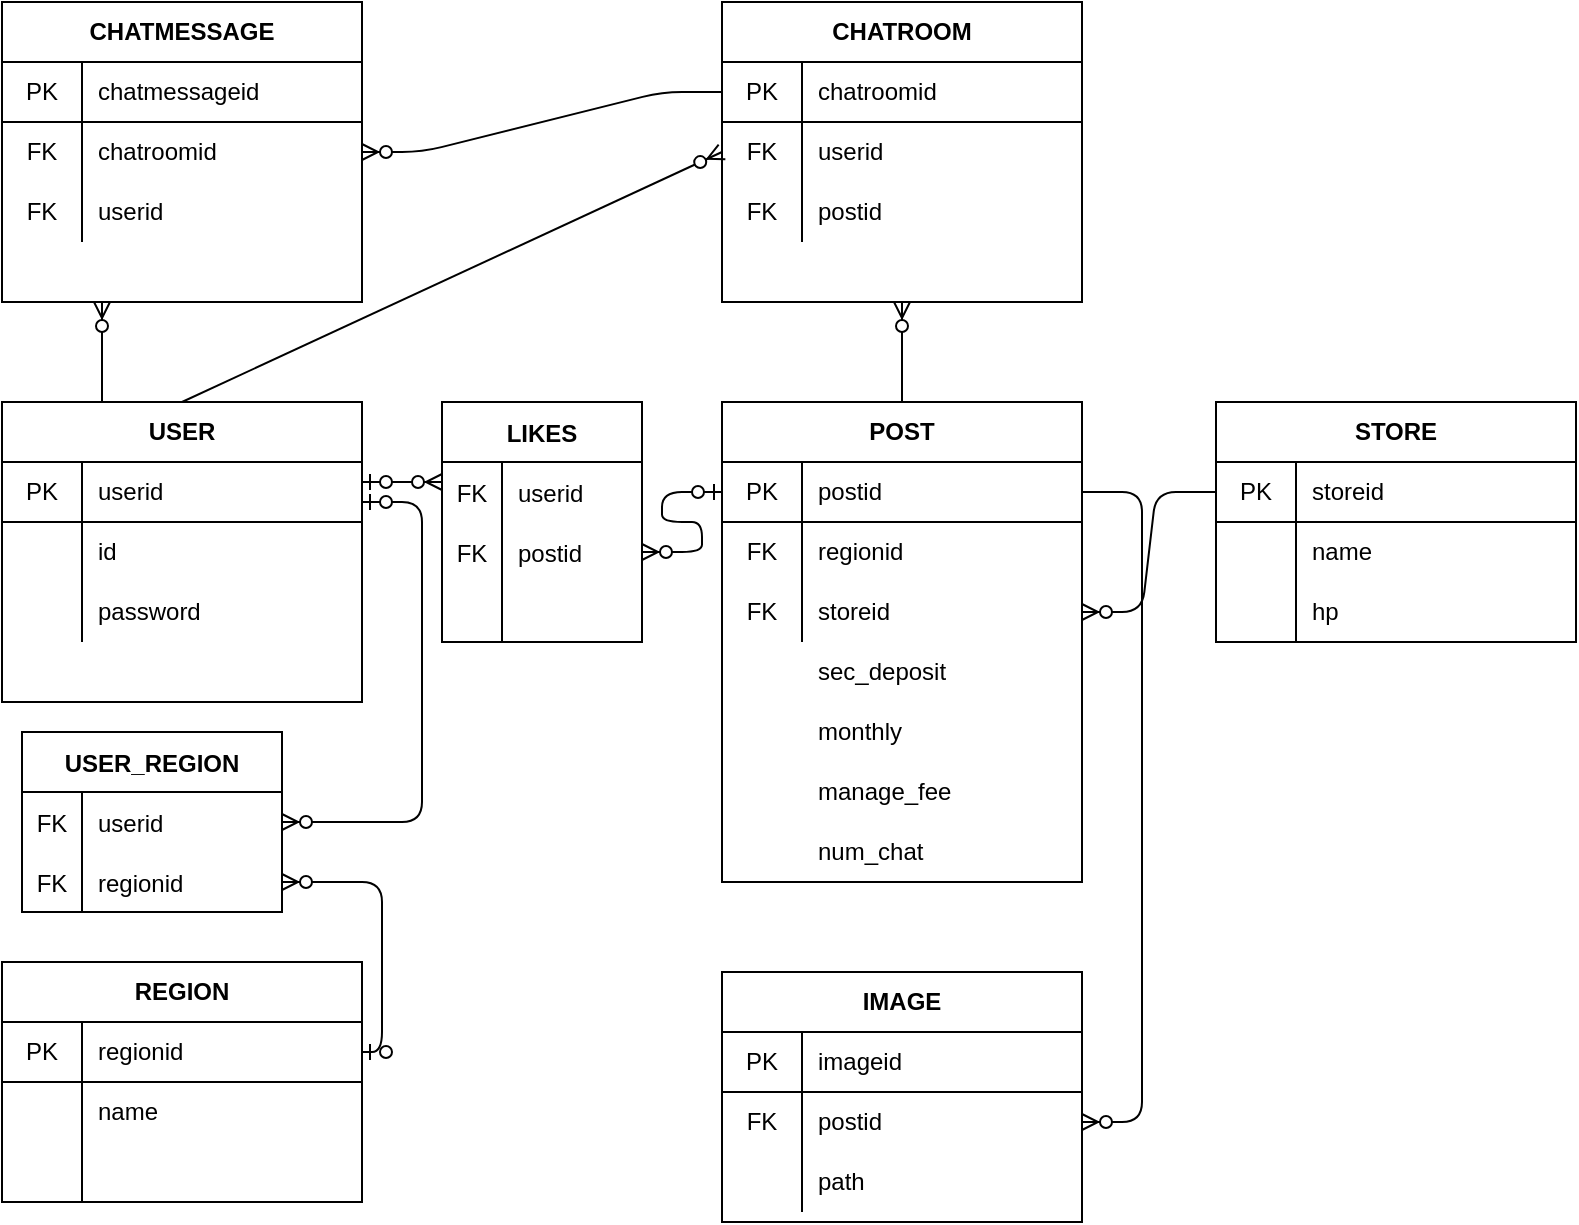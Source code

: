 <mxfile version="14.7.6" type="device"><diagram id="R2lEEEUBdFMjLlhIrx00" name="Page-1"><mxGraphModel dx="1504" dy="1744" grid="1" gridSize="10" guides="1" tooltips="1" connect="1" arrows="1" fold="1" page="1" pageScale="1" pageWidth="850" pageHeight="1100" math="0" shadow="0" extFonts="Permanent Marker^https://fonts.googleapis.com/css?family=Permanent+Marker"><root><mxCell id="0"/><mxCell id="1" parent="0"/><mxCell id="cV_oPFfAHg4klHb_r8Q--35" value="USER" style="shape=table;html=1;whiteSpace=wrap;startSize=30;container=1;collapsible=0;childLayout=tableLayout;fixedRows=1;rowLines=0;fontStyle=1;align=center;" vertex="1" parent="1"><mxGeometry x="80" y="120" width="180" height="150" as="geometry"/></mxCell><mxCell id="cV_oPFfAHg4klHb_r8Q--36" value="" style="shape=partialRectangle;html=1;whiteSpace=wrap;collapsible=0;dropTarget=0;pointerEvents=0;fillColor=none;top=0;left=0;bottom=1;right=0;points=[[0,0.5],[1,0.5]];portConstraint=eastwest;" vertex="1" parent="cV_oPFfAHg4klHb_r8Q--35"><mxGeometry y="30" width="180" height="30" as="geometry"/></mxCell><mxCell id="cV_oPFfAHg4klHb_r8Q--37" value="PK" style="shape=partialRectangle;html=1;whiteSpace=wrap;connectable=0;fillColor=none;top=0;left=0;bottom=0;right=0;overflow=hidden;" vertex="1" parent="cV_oPFfAHg4klHb_r8Q--36"><mxGeometry width="40" height="30" as="geometry"/></mxCell><mxCell id="cV_oPFfAHg4klHb_r8Q--38" value="userid" style="shape=partialRectangle;html=1;whiteSpace=wrap;connectable=0;fillColor=none;top=0;left=0;bottom=0;right=0;align=left;spacingLeft=6;overflow=hidden;" vertex="1" parent="cV_oPFfAHg4klHb_r8Q--36"><mxGeometry x="40" width="140" height="30" as="geometry"/></mxCell><mxCell id="cV_oPFfAHg4klHb_r8Q--39" value="" style="shape=partialRectangle;html=1;whiteSpace=wrap;collapsible=0;dropTarget=0;pointerEvents=0;fillColor=none;top=0;left=0;bottom=0;right=0;points=[[0,0.5],[1,0.5]];portConstraint=eastwest;" vertex="1" parent="cV_oPFfAHg4klHb_r8Q--35"><mxGeometry y="60" width="180" height="30" as="geometry"/></mxCell><mxCell id="cV_oPFfAHg4klHb_r8Q--40" value="" style="shape=partialRectangle;html=1;whiteSpace=wrap;connectable=0;fillColor=none;top=0;left=0;bottom=0;right=0;overflow=hidden;" vertex="1" parent="cV_oPFfAHg4klHb_r8Q--39"><mxGeometry width="40" height="30" as="geometry"/></mxCell><mxCell id="cV_oPFfAHg4klHb_r8Q--41" value="id" style="shape=partialRectangle;html=1;whiteSpace=wrap;connectable=0;fillColor=none;top=0;left=0;bottom=0;right=0;align=left;spacingLeft=6;overflow=hidden;" vertex="1" parent="cV_oPFfAHg4klHb_r8Q--39"><mxGeometry x="40" width="140" height="30" as="geometry"/></mxCell><mxCell id="cV_oPFfAHg4klHb_r8Q--42" value="" style="shape=partialRectangle;html=1;whiteSpace=wrap;collapsible=0;dropTarget=0;pointerEvents=0;fillColor=none;top=0;left=0;bottom=0;right=0;points=[[0,0.5],[1,0.5]];portConstraint=eastwest;" vertex="1" parent="cV_oPFfAHg4klHb_r8Q--35"><mxGeometry y="90" width="180" height="30" as="geometry"/></mxCell><mxCell id="cV_oPFfAHg4klHb_r8Q--43" value="" style="shape=partialRectangle;html=1;whiteSpace=wrap;connectable=0;fillColor=none;top=0;left=0;bottom=0;right=0;overflow=hidden;" vertex="1" parent="cV_oPFfAHg4klHb_r8Q--42"><mxGeometry width="40" height="30" as="geometry"/></mxCell><mxCell id="cV_oPFfAHg4klHb_r8Q--44" value="password" style="shape=partialRectangle;html=1;whiteSpace=wrap;connectable=0;fillColor=none;top=0;left=0;bottom=0;right=0;align=left;spacingLeft=6;overflow=hidden;" vertex="1" parent="cV_oPFfAHg4klHb_r8Q--42"><mxGeometry x="40" width="140" height="30" as="geometry"/></mxCell><mxCell id="cV_oPFfAHg4klHb_r8Q--45" value="POST" style="shape=table;html=1;whiteSpace=wrap;startSize=30;container=1;collapsible=0;childLayout=tableLayout;fixedRows=1;rowLines=0;fontStyle=1;align=center;" vertex="1" parent="1"><mxGeometry x="440" y="120" width="180" height="240" as="geometry"/></mxCell><mxCell id="cV_oPFfAHg4klHb_r8Q--46" value="" style="shape=partialRectangle;html=1;whiteSpace=wrap;collapsible=0;dropTarget=0;pointerEvents=0;fillColor=none;top=0;left=0;bottom=1;right=0;points=[[0,0.5],[1,0.5]];portConstraint=eastwest;" vertex="1" parent="cV_oPFfAHg4klHb_r8Q--45"><mxGeometry y="30" width="180" height="30" as="geometry"/></mxCell><mxCell id="cV_oPFfAHg4klHb_r8Q--47" value="PK" style="shape=partialRectangle;html=1;whiteSpace=wrap;connectable=0;fillColor=none;top=0;left=0;bottom=0;right=0;overflow=hidden;" vertex="1" parent="cV_oPFfAHg4klHb_r8Q--46"><mxGeometry width="40" height="30" as="geometry"/></mxCell><mxCell id="cV_oPFfAHg4klHb_r8Q--48" value="postid" style="shape=partialRectangle;html=1;whiteSpace=wrap;connectable=0;fillColor=none;top=0;left=0;bottom=0;right=0;align=left;spacingLeft=6;overflow=hidden;" vertex="1" parent="cV_oPFfAHg4klHb_r8Q--46"><mxGeometry x="40" width="140" height="30" as="geometry"/></mxCell><mxCell id="cV_oPFfAHg4klHb_r8Q--49" value="" style="shape=partialRectangle;html=1;whiteSpace=wrap;collapsible=0;dropTarget=0;pointerEvents=0;fillColor=none;top=0;left=0;bottom=0;right=0;points=[[0,0.5],[1,0.5]];portConstraint=eastwest;" vertex="1" parent="cV_oPFfAHg4klHb_r8Q--45"><mxGeometry y="60" width="180" height="30" as="geometry"/></mxCell><mxCell id="cV_oPFfAHg4klHb_r8Q--50" value="FK" style="shape=partialRectangle;html=1;whiteSpace=wrap;connectable=0;fillColor=none;top=0;left=0;bottom=0;right=0;overflow=hidden;" vertex="1" parent="cV_oPFfAHg4klHb_r8Q--49"><mxGeometry width="40" height="30" as="geometry"/></mxCell><mxCell id="cV_oPFfAHg4klHb_r8Q--51" value="regionid" style="shape=partialRectangle;html=1;whiteSpace=wrap;connectable=0;fillColor=none;top=0;left=0;bottom=0;right=0;align=left;spacingLeft=6;overflow=hidden;" vertex="1" parent="cV_oPFfAHg4klHb_r8Q--49"><mxGeometry x="40" width="140" height="30" as="geometry"/></mxCell><mxCell id="cV_oPFfAHg4klHb_r8Q--52" value="" style="shape=partialRectangle;html=1;whiteSpace=wrap;collapsible=0;dropTarget=0;pointerEvents=0;fillColor=none;top=0;left=0;bottom=0;right=0;points=[[0,0.5],[1,0.5]];portConstraint=eastwest;" vertex="1" parent="cV_oPFfAHg4klHb_r8Q--45"><mxGeometry y="90" width="180" height="30" as="geometry"/></mxCell><mxCell id="cV_oPFfAHg4klHb_r8Q--53" value="FK" style="shape=partialRectangle;html=1;whiteSpace=wrap;connectable=0;fillColor=none;top=0;left=0;bottom=0;right=0;overflow=hidden;" vertex="1" parent="cV_oPFfAHg4klHb_r8Q--52"><mxGeometry width="40" height="30" as="geometry"/></mxCell><mxCell id="cV_oPFfAHg4klHb_r8Q--54" value="storeid" style="shape=partialRectangle;html=1;whiteSpace=wrap;connectable=0;fillColor=none;top=0;left=0;bottom=0;right=0;align=left;spacingLeft=6;overflow=hidden;" vertex="1" parent="cV_oPFfAHg4klHb_r8Q--52"><mxGeometry x="40" width="140" height="30" as="geometry"/></mxCell><mxCell id="cV_oPFfAHg4klHb_r8Q--55" value="" style="shape=partialRectangle;html=1;whiteSpace=wrap;connectable=0;fillColor=none;top=0;left=0;bottom=0;right=0;overflow=hidden;" vertex="1" parent="1"><mxGeometry x="440" y="240" width="40" height="30" as="geometry"/></mxCell><mxCell id="cV_oPFfAHg4klHb_r8Q--56" value="sec_deposit" style="shape=partialRectangle;html=1;whiteSpace=wrap;connectable=0;fillColor=none;top=0;left=0;bottom=0;right=0;align=left;spacingLeft=6;overflow=hidden;" vertex="1" parent="1"><mxGeometry x="480" y="240" width="140" height="30" as="geometry"/></mxCell><mxCell id="cV_oPFfAHg4klHb_r8Q--57" value="" style="shape=partialRectangle;html=1;whiteSpace=wrap;connectable=0;fillColor=none;top=0;left=0;bottom=0;right=0;overflow=hidden;" vertex="1" parent="1"><mxGeometry x="440" y="270" width="40" height="30" as="geometry"/></mxCell><mxCell id="cV_oPFfAHg4klHb_r8Q--58" value="monthly" style="shape=partialRectangle;html=1;whiteSpace=wrap;connectable=0;fillColor=none;top=0;left=0;bottom=0;right=0;align=left;spacingLeft=6;overflow=hidden;" vertex="1" parent="1"><mxGeometry x="480" y="270" width="140" height="30" as="geometry"/></mxCell><mxCell id="cV_oPFfAHg4klHb_r8Q--59" value="" style="shape=partialRectangle;html=1;whiteSpace=wrap;connectable=0;fillColor=none;top=0;left=0;bottom=0;right=0;overflow=hidden;" vertex="1" parent="1"><mxGeometry x="440" y="300" width="40" height="30" as="geometry"/></mxCell><mxCell id="cV_oPFfAHg4klHb_r8Q--60" value="manage_fee" style="shape=partialRectangle;html=1;whiteSpace=wrap;connectable=0;fillColor=none;top=0;left=0;bottom=0;right=0;align=left;spacingLeft=6;overflow=hidden;" vertex="1" parent="1"><mxGeometry x="480" y="300" width="140" height="30" as="geometry"/></mxCell><mxCell id="cV_oPFfAHg4klHb_r8Q--61" value="" style="shape=partialRectangle;html=1;whiteSpace=wrap;connectable=0;fillColor=none;top=0;left=0;bottom=0;right=0;overflow=hidden;" vertex="1" parent="1"><mxGeometry x="440" y="330" width="40" height="30" as="geometry"/></mxCell><mxCell id="cV_oPFfAHg4klHb_r8Q--62" value="num_chat" style="shape=partialRectangle;html=1;whiteSpace=wrap;connectable=0;fillColor=none;top=0;left=0;bottom=0;right=0;align=left;spacingLeft=6;overflow=hidden;" vertex="1" parent="1"><mxGeometry x="480" y="330" width="140" height="30" as="geometry"/></mxCell><mxCell id="cV_oPFfAHg4klHb_r8Q--63" value="" style="shape=partialRectangle;html=1;whiteSpace=wrap;connectable=0;fillColor=none;top=0;left=0;bottom=0;right=0;overflow=hidden;" vertex="1" parent="1"><mxGeometry x="440" y="360" width="40" height="30" as="geometry"/></mxCell><mxCell id="cV_oPFfAHg4klHb_r8Q--79" value="LIKES" style="shape=table;startSize=30;container=1;collapsible=1;childLayout=tableLayout;fixedRows=1;rowLines=0;fontStyle=1;align=center;resizeLast=1;" vertex="1" parent="1"><mxGeometry x="300" y="120" width="100" height="120" as="geometry"/></mxCell><mxCell id="cV_oPFfAHg4klHb_r8Q--83" value="" style="shape=partialRectangle;collapsible=0;dropTarget=0;pointerEvents=0;fillColor=none;top=0;left=0;bottom=0;right=0;points=[[0,0.5],[1,0.5]];portConstraint=eastwest;" vertex="1" parent="cV_oPFfAHg4klHb_r8Q--79"><mxGeometry y="30" width="100" height="30" as="geometry"/></mxCell><mxCell id="cV_oPFfAHg4klHb_r8Q--84" value="FK" style="shape=partialRectangle;connectable=0;fillColor=none;top=0;left=0;bottom=0;right=0;editable=1;overflow=hidden;" vertex="1" parent="cV_oPFfAHg4klHb_r8Q--83"><mxGeometry width="30" height="30" as="geometry"/></mxCell><mxCell id="cV_oPFfAHg4klHb_r8Q--85" value="userid" style="shape=partialRectangle;connectable=0;fillColor=none;top=0;left=0;bottom=0;right=0;align=left;spacingLeft=6;overflow=hidden;" vertex="1" parent="cV_oPFfAHg4klHb_r8Q--83"><mxGeometry x="30" width="70" height="30" as="geometry"/></mxCell><mxCell id="cV_oPFfAHg4klHb_r8Q--86" value="" style="shape=partialRectangle;collapsible=0;dropTarget=0;pointerEvents=0;fillColor=none;top=0;left=0;bottom=0;right=0;points=[[0,0.5],[1,0.5]];portConstraint=eastwest;" vertex="1" parent="cV_oPFfAHg4klHb_r8Q--79"><mxGeometry y="60" width="100" height="30" as="geometry"/></mxCell><mxCell id="cV_oPFfAHg4klHb_r8Q--87" value="FK" style="shape=partialRectangle;connectable=0;fillColor=none;top=0;left=0;bottom=0;right=0;editable=1;overflow=hidden;" vertex="1" parent="cV_oPFfAHg4klHb_r8Q--86"><mxGeometry width="30" height="30" as="geometry"/></mxCell><mxCell id="cV_oPFfAHg4klHb_r8Q--88" value="postid" style="shape=partialRectangle;connectable=0;fillColor=none;top=0;left=0;bottom=0;right=0;align=left;spacingLeft=6;overflow=hidden;" vertex="1" parent="cV_oPFfAHg4klHb_r8Q--86"><mxGeometry x="30" width="70" height="30" as="geometry"/></mxCell><mxCell id="cV_oPFfAHg4klHb_r8Q--89" value="" style="shape=partialRectangle;collapsible=0;dropTarget=0;pointerEvents=0;fillColor=none;top=0;left=0;bottom=0;right=0;points=[[0,0.5],[1,0.5]];portConstraint=eastwest;" vertex="1" parent="cV_oPFfAHg4klHb_r8Q--79"><mxGeometry y="90" width="100" height="30" as="geometry"/></mxCell><mxCell id="cV_oPFfAHg4klHb_r8Q--90" value="" style="shape=partialRectangle;connectable=0;fillColor=none;top=0;left=0;bottom=0;right=0;editable=1;overflow=hidden;" vertex="1" parent="cV_oPFfAHg4klHb_r8Q--89"><mxGeometry width="30" height="30" as="geometry"/></mxCell><mxCell id="cV_oPFfAHg4klHb_r8Q--91" value="" style="shape=partialRectangle;connectable=0;fillColor=none;top=0;left=0;bottom=0;right=0;align=left;spacingLeft=6;overflow=hidden;" vertex="1" parent="cV_oPFfAHg4klHb_r8Q--89"><mxGeometry x="30" width="70" height="30" as="geometry"/></mxCell><mxCell id="cV_oPFfAHg4klHb_r8Q--96" value="" style="edgeStyle=entityRelationEdgeStyle;fontSize=12;html=1;endArrow=ERzeroToMany;startArrow=ERzeroToOne;" edge="1" parent="1"><mxGeometry width="100" height="100" relative="1" as="geometry"><mxPoint x="260" y="160" as="sourcePoint"/><mxPoint x="300" y="160" as="targetPoint"/></mxGeometry></mxCell><mxCell id="cV_oPFfAHg4klHb_r8Q--97" value="" style="edgeStyle=entityRelationEdgeStyle;fontSize=12;html=1;endArrow=ERzeroToMany;startArrow=ERzeroToOne;entryX=1;entryY=0.5;entryDx=0;entryDy=0;exitX=0;exitY=0.5;exitDx=0;exitDy=0;" edge="1" parent="1" source="cV_oPFfAHg4klHb_r8Q--46" target="cV_oPFfAHg4klHb_r8Q--86"><mxGeometry width="100" height="100" relative="1" as="geometry"><mxPoint x="240" y="360" as="sourcePoint"/><mxPoint x="280" y="320" as="targetPoint"/></mxGeometry></mxCell><mxCell id="cV_oPFfAHg4klHb_r8Q--104" value="REGION" style="shape=table;html=1;whiteSpace=wrap;startSize=30;container=1;collapsible=0;childLayout=tableLayout;fixedRows=1;rowLines=0;fontStyle=1;align=center;" vertex="1" parent="1"><mxGeometry x="80" y="400" width="180" height="120" as="geometry"/></mxCell><mxCell id="cV_oPFfAHg4klHb_r8Q--105" value="" style="shape=partialRectangle;html=1;whiteSpace=wrap;collapsible=0;dropTarget=0;pointerEvents=0;fillColor=none;top=0;left=0;bottom=1;right=0;points=[[0,0.5],[1,0.5]];portConstraint=eastwest;" vertex="1" parent="cV_oPFfAHg4klHb_r8Q--104"><mxGeometry y="30" width="180" height="30" as="geometry"/></mxCell><mxCell id="cV_oPFfAHg4klHb_r8Q--106" value="PK" style="shape=partialRectangle;html=1;whiteSpace=wrap;connectable=0;fillColor=none;top=0;left=0;bottom=0;right=0;overflow=hidden;" vertex="1" parent="cV_oPFfAHg4klHb_r8Q--105"><mxGeometry width="40" height="30" as="geometry"/></mxCell><mxCell id="cV_oPFfAHg4klHb_r8Q--107" value="regionid" style="shape=partialRectangle;html=1;whiteSpace=wrap;connectable=0;fillColor=none;top=0;left=0;bottom=0;right=0;align=left;spacingLeft=6;overflow=hidden;" vertex="1" parent="cV_oPFfAHg4klHb_r8Q--105"><mxGeometry x="40" width="140" height="30" as="geometry"/></mxCell><mxCell id="cV_oPFfAHg4klHb_r8Q--108" value="" style="shape=partialRectangle;html=1;whiteSpace=wrap;collapsible=0;dropTarget=0;pointerEvents=0;fillColor=none;top=0;left=0;bottom=0;right=0;points=[[0,0.5],[1,0.5]];portConstraint=eastwest;" vertex="1" parent="cV_oPFfAHg4klHb_r8Q--104"><mxGeometry y="60" width="180" height="30" as="geometry"/></mxCell><mxCell id="cV_oPFfAHg4klHb_r8Q--109" value="" style="shape=partialRectangle;html=1;whiteSpace=wrap;connectable=0;fillColor=none;top=0;left=0;bottom=0;right=0;overflow=hidden;" vertex="1" parent="cV_oPFfAHg4klHb_r8Q--108"><mxGeometry width="40" height="30" as="geometry"/></mxCell><mxCell id="cV_oPFfAHg4klHb_r8Q--110" value="name" style="shape=partialRectangle;html=1;whiteSpace=wrap;connectable=0;fillColor=none;top=0;left=0;bottom=0;right=0;align=left;spacingLeft=6;overflow=hidden;" vertex="1" parent="cV_oPFfAHg4klHb_r8Q--108"><mxGeometry x="40" width="140" height="30" as="geometry"/></mxCell><mxCell id="cV_oPFfAHg4klHb_r8Q--111" value="" style="shape=partialRectangle;html=1;whiteSpace=wrap;collapsible=0;dropTarget=0;pointerEvents=0;fillColor=none;top=0;left=0;bottom=0;right=0;points=[[0,0.5],[1,0.5]];portConstraint=eastwest;" vertex="1" parent="cV_oPFfAHg4klHb_r8Q--104"><mxGeometry y="90" width="180" height="30" as="geometry"/></mxCell><mxCell id="cV_oPFfAHg4klHb_r8Q--112" value="" style="shape=partialRectangle;html=1;whiteSpace=wrap;connectable=0;fillColor=none;top=0;left=0;bottom=0;right=0;overflow=hidden;" vertex="1" parent="cV_oPFfAHg4klHb_r8Q--111"><mxGeometry width="40" height="30" as="geometry"/></mxCell><mxCell id="cV_oPFfAHg4klHb_r8Q--113" value="" style="shape=partialRectangle;html=1;whiteSpace=wrap;connectable=0;fillColor=none;top=0;left=0;bottom=0;right=0;align=left;spacingLeft=6;overflow=hidden;" vertex="1" parent="cV_oPFfAHg4klHb_r8Q--111"><mxGeometry x="40" width="140" height="30" as="geometry"/></mxCell><mxCell id="cV_oPFfAHg4klHb_r8Q--114" value="USER_REGION" style="shape=table;startSize=30;container=1;collapsible=1;childLayout=tableLayout;fixedRows=1;rowLines=0;fontStyle=1;align=center;resizeLast=1;" vertex="1" parent="1"><mxGeometry x="90" y="285" width="130" height="90" as="geometry"/></mxCell><mxCell id="cV_oPFfAHg4klHb_r8Q--115" value="" style="shape=partialRectangle;collapsible=0;dropTarget=0;pointerEvents=0;fillColor=none;top=0;left=0;bottom=0;right=0;points=[[0,0.5],[1,0.5]];portConstraint=eastwest;" vertex="1" parent="cV_oPFfAHg4klHb_r8Q--114"><mxGeometry y="30" width="130" height="30" as="geometry"/></mxCell><mxCell id="cV_oPFfAHg4klHb_r8Q--116" value="FK" style="shape=partialRectangle;connectable=0;fillColor=none;top=0;left=0;bottom=0;right=0;editable=1;overflow=hidden;" vertex="1" parent="cV_oPFfAHg4klHb_r8Q--115"><mxGeometry width="30" height="30" as="geometry"/></mxCell><mxCell id="cV_oPFfAHg4klHb_r8Q--117" value="userid" style="shape=partialRectangle;connectable=0;fillColor=none;top=0;left=0;bottom=0;right=0;align=left;spacingLeft=6;overflow=hidden;" vertex="1" parent="cV_oPFfAHg4klHb_r8Q--115"><mxGeometry x="30" width="100" height="30" as="geometry"/></mxCell><mxCell id="cV_oPFfAHg4klHb_r8Q--118" value="" style="shape=partialRectangle;collapsible=0;dropTarget=0;pointerEvents=0;fillColor=none;top=0;left=0;bottom=0;right=0;points=[[0,0.5],[1,0.5]];portConstraint=eastwest;" vertex="1" parent="cV_oPFfAHg4klHb_r8Q--114"><mxGeometry y="60" width="130" height="30" as="geometry"/></mxCell><mxCell id="cV_oPFfAHg4klHb_r8Q--119" value="FK" style="shape=partialRectangle;connectable=0;fillColor=none;top=0;left=0;bottom=0;right=0;editable=1;overflow=hidden;" vertex="1" parent="cV_oPFfAHg4klHb_r8Q--118"><mxGeometry width="30" height="30" as="geometry"/></mxCell><mxCell id="cV_oPFfAHg4klHb_r8Q--120" value="regionid" style="shape=partialRectangle;connectable=0;fillColor=none;top=0;left=0;bottom=0;right=0;align=left;spacingLeft=6;overflow=hidden;" vertex="1" parent="cV_oPFfAHg4klHb_r8Q--118"><mxGeometry x="30" width="100" height="30" as="geometry"/></mxCell><mxCell id="cV_oPFfAHg4klHb_r8Q--128" value="" style="edgeStyle=entityRelationEdgeStyle;fontSize=12;html=1;endArrow=ERzeroToMany;startArrow=ERzeroToOne;entryX=1;entryY=0.5;entryDx=0;entryDy=0;" edge="1" parent="1" target="cV_oPFfAHg4klHb_r8Q--115"><mxGeometry width="100" height="100" relative="1" as="geometry"><mxPoint x="260" y="170" as="sourcePoint"/><mxPoint x="320" y="350" as="targetPoint"/></mxGeometry></mxCell><mxCell id="cV_oPFfAHg4klHb_r8Q--129" value="" style="fontSize=12;html=1;endArrow=ERzeroToMany;startArrow=ERzeroToOne;exitX=1;exitY=0.5;exitDx=0;exitDy=0;entryX=1;entryY=0.5;entryDx=0;entryDy=0;edgeStyle=orthogonalEdgeStyle;" edge="1" parent="1" source="cV_oPFfAHg4klHb_r8Q--105" target="cV_oPFfAHg4klHb_r8Q--118"><mxGeometry width="100" height="100" relative="1" as="geometry"><mxPoint x="270" y="445" as="sourcePoint"/><mxPoint x="320" y="360" as="targetPoint"/></mxGeometry></mxCell><mxCell id="cV_oPFfAHg4klHb_r8Q--140" value="IMAGE" style="shape=table;html=1;whiteSpace=wrap;startSize=30;container=1;collapsible=0;childLayout=tableLayout;fixedRows=1;rowLines=0;fontStyle=1;align=center;" vertex="1" parent="1"><mxGeometry x="440" y="405" width="180" height="125" as="geometry"/></mxCell><mxCell id="cV_oPFfAHg4klHb_r8Q--141" value="" style="shape=partialRectangle;html=1;whiteSpace=wrap;collapsible=0;dropTarget=0;pointerEvents=0;fillColor=none;top=0;left=0;bottom=1;right=0;points=[[0,0.5],[1,0.5]];portConstraint=eastwest;" vertex="1" parent="cV_oPFfAHg4klHb_r8Q--140"><mxGeometry y="30" width="180" height="30" as="geometry"/></mxCell><mxCell id="cV_oPFfAHg4klHb_r8Q--142" value="PK" style="shape=partialRectangle;html=1;whiteSpace=wrap;connectable=0;fillColor=none;top=0;left=0;bottom=0;right=0;overflow=hidden;" vertex="1" parent="cV_oPFfAHg4klHb_r8Q--141"><mxGeometry width="40" height="30" as="geometry"/></mxCell><mxCell id="cV_oPFfAHg4klHb_r8Q--143" value="imageid" style="shape=partialRectangle;html=1;whiteSpace=wrap;connectable=0;fillColor=none;top=0;left=0;bottom=0;right=0;align=left;spacingLeft=6;overflow=hidden;" vertex="1" parent="cV_oPFfAHg4klHb_r8Q--141"><mxGeometry x="40" width="140" height="30" as="geometry"/></mxCell><mxCell id="cV_oPFfAHg4klHb_r8Q--144" value="" style="shape=partialRectangle;html=1;whiteSpace=wrap;collapsible=0;dropTarget=0;pointerEvents=0;fillColor=none;top=0;left=0;bottom=0;right=0;points=[[0,0.5],[1,0.5]];portConstraint=eastwest;" vertex="1" parent="cV_oPFfAHg4klHb_r8Q--140"><mxGeometry y="60" width="180" height="30" as="geometry"/></mxCell><mxCell id="cV_oPFfAHg4klHb_r8Q--145" value="FK" style="shape=partialRectangle;html=1;whiteSpace=wrap;connectable=0;fillColor=none;top=0;left=0;bottom=0;right=0;overflow=hidden;" vertex="1" parent="cV_oPFfAHg4klHb_r8Q--144"><mxGeometry width="40" height="30" as="geometry"/></mxCell><mxCell id="cV_oPFfAHg4klHb_r8Q--146" value="postid" style="shape=partialRectangle;html=1;whiteSpace=wrap;connectable=0;fillColor=none;top=0;left=0;bottom=0;right=0;align=left;spacingLeft=6;overflow=hidden;" vertex="1" parent="cV_oPFfAHg4klHb_r8Q--144"><mxGeometry x="40" width="140" height="30" as="geometry"/></mxCell><mxCell id="cV_oPFfAHg4klHb_r8Q--147" value="" style="shape=partialRectangle;html=1;whiteSpace=wrap;collapsible=0;dropTarget=0;pointerEvents=0;fillColor=none;top=0;left=0;bottom=0;right=0;points=[[0,0.5],[1,0.5]];portConstraint=eastwest;" vertex="1" parent="cV_oPFfAHg4klHb_r8Q--140"><mxGeometry y="90" width="180" height="30" as="geometry"/></mxCell><mxCell id="cV_oPFfAHg4klHb_r8Q--148" value="" style="shape=partialRectangle;html=1;whiteSpace=wrap;connectable=0;fillColor=none;top=0;left=0;bottom=0;right=0;overflow=hidden;" vertex="1" parent="cV_oPFfAHg4klHb_r8Q--147"><mxGeometry width="40" height="30" as="geometry"/></mxCell><mxCell id="cV_oPFfAHg4klHb_r8Q--149" value="path" style="shape=partialRectangle;html=1;whiteSpace=wrap;connectable=0;fillColor=none;top=0;left=0;bottom=0;right=0;align=left;spacingLeft=6;overflow=hidden;" vertex="1" parent="cV_oPFfAHg4klHb_r8Q--147"><mxGeometry x="40" width="140" height="30" as="geometry"/></mxCell><mxCell id="cV_oPFfAHg4klHb_r8Q--151" value="" style="edgeStyle=entityRelationEdgeStyle;fontSize=12;html=1;endArrow=ERzeroToMany;endFill=1;exitX=1;exitY=0.5;exitDx=0;exitDy=0;entryX=1;entryY=0.5;entryDx=0;entryDy=0;" edge="1" parent="1" source="cV_oPFfAHg4klHb_r8Q--46" target="cV_oPFfAHg4klHb_r8Q--144"><mxGeometry width="100" height="100" relative="1" as="geometry"><mxPoint x="640" y="170" as="sourcePoint"/><mxPoint x="680" y="480" as="targetPoint"/></mxGeometry></mxCell><mxCell id="cV_oPFfAHg4klHb_r8Q--155" value="STORE" style="shape=table;html=1;whiteSpace=wrap;startSize=30;container=1;collapsible=0;childLayout=tableLayout;fixedRows=1;rowLines=0;fontStyle=1;align=center;" vertex="1" parent="1"><mxGeometry x="687" y="120" width="180" height="120" as="geometry"/></mxCell><mxCell id="cV_oPFfAHg4klHb_r8Q--156" value="" style="shape=partialRectangle;html=1;whiteSpace=wrap;collapsible=0;dropTarget=0;pointerEvents=0;fillColor=none;top=0;left=0;bottom=1;right=0;points=[[0,0.5],[1,0.5]];portConstraint=eastwest;" vertex="1" parent="cV_oPFfAHg4klHb_r8Q--155"><mxGeometry y="30" width="180" height="30" as="geometry"/></mxCell><mxCell id="cV_oPFfAHg4klHb_r8Q--157" value="PK" style="shape=partialRectangle;html=1;whiteSpace=wrap;connectable=0;fillColor=none;top=0;left=0;bottom=0;right=0;overflow=hidden;" vertex="1" parent="cV_oPFfAHg4klHb_r8Q--156"><mxGeometry width="40" height="30" as="geometry"/></mxCell><mxCell id="cV_oPFfAHg4klHb_r8Q--158" value="storeid" style="shape=partialRectangle;html=1;whiteSpace=wrap;connectable=0;fillColor=none;top=0;left=0;bottom=0;right=0;align=left;spacingLeft=6;overflow=hidden;" vertex="1" parent="cV_oPFfAHg4klHb_r8Q--156"><mxGeometry x="40" width="140" height="30" as="geometry"/></mxCell><mxCell id="cV_oPFfAHg4klHb_r8Q--159" value="" style="shape=partialRectangle;html=1;whiteSpace=wrap;collapsible=0;dropTarget=0;pointerEvents=0;fillColor=none;top=0;left=0;bottom=0;right=0;points=[[0,0.5],[1,0.5]];portConstraint=eastwest;" vertex="1" parent="cV_oPFfAHg4klHb_r8Q--155"><mxGeometry y="60" width="180" height="30" as="geometry"/></mxCell><mxCell id="cV_oPFfAHg4klHb_r8Q--160" value="" style="shape=partialRectangle;html=1;whiteSpace=wrap;connectable=0;fillColor=none;top=0;left=0;bottom=0;right=0;overflow=hidden;" vertex="1" parent="cV_oPFfAHg4klHb_r8Q--159"><mxGeometry width="40" height="30" as="geometry"/></mxCell><mxCell id="cV_oPFfAHg4klHb_r8Q--161" value="name" style="shape=partialRectangle;html=1;whiteSpace=wrap;connectable=0;fillColor=none;top=0;left=0;bottom=0;right=0;align=left;spacingLeft=6;overflow=hidden;" vertex="1" parent="cV_oPFfAHg4klHb_r8Q--159"><mxGeometry x="40" width="140" height="30" as="geometry"/></mxCell><mxCell id="cV_oPFfAHg4klHb_r8Q--162" value="" style="shape=partialRectangle;html=1;whiteSpace=wrap;collapsible=0;dropTarget=0;pointerEvents=0;fillColor=none;top=0;left=0;bottom=0;right=0;points=[[0,0.5],[1,0.5]];portConstraint=eastwest;" vertex="1" parent="cV_oPFfAHg4klHb_r8Q--155"><mxGeometry y="90" width="180" height="30" as="geometry"/></mxCell><mxCell id="cV_oPFfAHg4klHb_r8Q--163" value="" style="shape=partialRectangle;html=1;whiteSpace=wrap;connectable=0;fillColor=none;top=0;left=0;bottom=0;right=0;overflow=hidden;" vertex="1" parent="cV_oPFfAHg4klHb_r8Q--162"><mxGeometry width="40" height="30" as="geometry"/></mxCell><mxCell id="cV_oPFfAHg4klHb_r8Q--164" value="hp" style="shape=partialRectangle;html=1;whiteSpace=wrap;connectable=0;fillColor=none;top=0;left=0;bottom=0;right=0;align=left;spacingLeft=6;overflow=hidden;" vertex="1" parent="cV_oPFfAHg4klHb_r8Q--162"><mxGeometry x="40" width="140" height="30" as="geometry"/></mxCell><mxCell id="cV_oPFfAHg4klHb_r8Q--167" value="" style="edgeStyle=entityRelationEdgeStyle;fontSize=12;html=1;endArrow=ERzeroToMany;endFill=1;exitX=0;exitY=0.5;exitDx=0;exitDy=0;entryX=1;entryY=0.5;entryDx=0;entryDy=0;" edge="1" parent="1" source="cV_oPFfAHg4klHb_r8Q--156" target="cV_oPFfAHg4klHb_r8Q--52"><mxGeometry width="100" height="100" relative="1" as="geometry"><mxPoint x="700" y="270" as="sourcePoint"/><mxPoint x="700" y="585" as="targetPoint"/></mxGeometry></mxCell><mxCell id="cV_oPFfAHg4klHb_r8Q--171" value="CHATROOM" style="shape=table;html=1;whiteSpace=wrap;startSize=30;container=1;collapsible=0;childLayout=tableLayout;fixedRows=1;rowLines=0;fontStyle=1;align=center;" vertex="1" parent="1"><mxGeometry x="440" y="-80" width="180" height="150" as="geometry"/></mxCell><mxCell id="cV_oPFfAHg4klHb_r8Q--172" value="" style="shape=partialRectangle;html=1;whiteSpace=wrap;collapsible=0;dropTarget=0;pointerEvents=0;fillColor=none;top=0;left=0;bottom=1;right=0;points=[[0,0.5],[1,0.5]];portConstraint=eastwest;" vertex="1" parent="cV_oPFfAHg4klHb_r8Q--171"><mxGeometry y="30" width="180" height="30" as="geometry"/></mxCell><mxCell id="cV_oPFfAHg4klHb_r8Q--173" value="PK" style="shape=partialRectangle;html=1;whiteSpace=wrap;connectable=0;fillColor=none;top=0;left=0;bottom=0;right=0;overflow=hidden;" vertex="1" parent="cV_oPFfAHg4klHb_r8Q--172"><mxGeometry width="40" height="30" as="geometry"/></mxCell><mxCell id="cV_oPFfAHg4klHb_r8Q--174" value="chatroomid" style="shape=partialRectangle;html=1;whiteSpace=wrap;connectable=0;fillColor=none;top=0;left=0;bottom=0;right=0;align=left;spacingLeft=6;overflow=hidden;" vertex="1" parent="cV_oPFfAHg4klHb_r8Q--172"><mxGeometry x="40" width="140" height="30" as="geometry"/></mxCell><mxCell id="cV_oPFfAHg4klHb_r8Q--175" value="" style="shape=partialRectangle;html=1;whiteSpace=wrap;collapsible=0;dropTarget=0;pointerEvents=0;fillColor=none;top=0;left=0;bottom=0;right=0;points=[[0,0.5],[1,0.5]];portConstraint=eastwest;" vertex="1" parent="cV_oPFfAHg4klHb_r8Q--171"><mxGeometry y="60" width="180" height="30" as="geometry"/></mxCell><mxCell id="cV_oPFfAHg4klHb_r8Q--176" value="FK" style="shape=partialRectangle;html=1;whiteSpace=wrap;connectable=0;fillColor=none;top=0;left=0;bottom=0;right=0;overflow=hidden;" vertex="1" parent="cV_oPFfAHg4klHb_r8Q--175"><mxGeometry width="40" height="30" as="geometry"/></mxCell><mxCell id="cV_oPFfAHg4klHb_r8Q--177" value="userid" style="shape=partialRectangle;html=1;whiteSpace=wrap;connectable=0;fillColor=none;top=0;left=0;bottom=0;right=0;align=left;spacingLeft=6;overflow=hidden;" vertex="1" parent="cV_oPFfAHg4klHb_r8Q--175"><mxGeometry x="40" width="140" height="30" as="geometry"/></mxCell><mxCell id="cV_oPFfAHg4klHb_r8Q--178" value="" style="shape=partialRectangle;html=1;whiteSpace=wrap;collapsible=0;dropTarget=0;pointerEvents=0;fillColor=none;top=0;left=0;bottom=0;right=0;points=[[0,0.5],[1,0.5]];portConstraint=eastwest;" vertex="1" parent="cV_oPFfAHg4klHb_r8Q--171"><mxGeometry y="90" width="180" height="30" as="geometry"/></mxCell><mxCell id="cV_oPFfAHg4klHb_r8Q--179" value="FK" style="shape=partialRectangle;html=1;whiteSpace=wrap;connectable=0;fillColor=none;top=0;left=0;bottom=0;right=0;overflow=hidden;" vertex="1" parent="cV_oPFfAHg4klHb_r8Q--178"><mxGeometry width="40" height="30" as="geometry"/></mxCell><mxCell id="cV_oPFfAHg4klHb_r8Q--180" value="postid" style="shape=partialRectangle;html=1;whiteSpace=wrap;connectable=0;fillColor=none;top=0;left=0;bottom=0;right=0;align=left;spacingLeft=6;overflow=hidden;" vertex="1" parent="cV_oPFfAHg4klHb_r8Q--178"><mxGeometry x="40" width="140" height="30" as="geometry"/></mxCell><mxCell id="cV_oPFfAHg4klHb_r8Q--181" value="CHATMESSAGE" style="shape=table;html=1;whiteSpace=wrap;startSize=30;container=1;collapsible=0;childLayout=tableLayout;fixedRows=1;rowLines=0;fontStyle=1;align=center;" vertex="1" parent="1"><mxGeometry x="80" y="-80" width="180" height="150" as="geometry"/></mxCell><mxCell id="cV_oPFfAHg4klHb_r8Q--182" value="" style="shape=partialRectangle;html=1;whiteSpace=wrap;collapsible=0;dropTarget=0;pointerEvents=0;fillColor=none;top=0;left=0;bottom=1;right=0;points=[[0,0.5],[1,0.5]];portConstraint=eastwest;" vertex="1" parent="cV_oPFfAHg4klHb_r8Q--181"><mxGeometry y="30" width="180" height="30" as="geometry"/></mxCell><mxCell id="cV_oPFfAHg4klHb_r8Q--183" value="PK" style="shape=partialRectangle;html=1;whiteSpace=wrap;connectable=0;fillColor=none;top=0;left=0;bottom=0;right=0;overflow=hidden;" vertex="1" parent="cV_oPFfAHg4klHb_r8Q--182"><mxGeometry width="40" height="30" as="geometry"/></mxCell><mxCell id="cV_oPFfAHg4klHb_r8Q--184" value="chatmessageid" style="shape=partialRectangle;html=1;whiteSpace=wrap;connectable=0;fillColor=none;top=0;left=0;bottom=0;right=0;align=left;spacingLeft=6;overflow=hidden;" vertex="1" parent="cV_oPFfAHg4klHb_r8Q--182"><mxGeometry x="40" width="140" height="30" as="geometry"/></mxCell><mxCell id="cV_oPFfAHg4klHb_r8Q--185" value="" style="shape=partialRectangle;html=1;whiteSpace=wrap;collapsible=0;dropTarget=0;pointerEvents=0;fillColor=none;top=0;left=0;bottom=0;right=0;points=[[0,0.5],[1,0.5]];portConstraint=eastwest;" vertex="1" parent="cV_oPFfAHg4klHb_r8Q--181"><mxGeometry y="60" width="180" height="30" as="geometry"/></mxCell><mxCell id="cV_oPFfAHg4klHb_r8Q--186" value="FK" style="shape=partialRectangle;html=1;whiteSpace=wrap;connectable=0;fillColor=none;top=0;left=0;bottom=0;right=0;overflow=hidden;" vertex="1" parent="cV_oPFfAHg4klHb_r8Q--185"><mxGeometry width="40" height="30" as="geometry"/></mxCell><mxCell id="cV_oPFfAHg4klHb_r8Q--187" value="chatroomid" style="shape=partialRectangle;html=1;whiteSpace=wrap;connectable=0;fillColor=none;top=0;left=0;bottom=0;right=0;align=left;spacingLeft=6;overflow=hidden;" vertex="1" parent="cV_oPFfAHg4klHb_r8Q--185"><mxGeometry x="40" width="140" height="30" as="geometry"/></mxCell><mxCell id="cV_oPFfAHg4klHb_r8Q--188" value="" style="shape=partialRectangle;html=1;whiteSpace=wrap;collapsible=0;dropTarget=0;pointerEvents=0;fillColor=none;top=0;left=0;bottom=0;right=0;points=[[0,0.5],[1,0.5]];portConstraint=eastwest;" vertex="1" parent="cV_oPFfAHg4klHb_r8Q--181"><mxGeometry y="90" width="180" height="30" as="geometry"/></mxCell><mxCell id="cV_oPFfAHg4klHb_r8Q--189" value="FK" style="shape=partialRectangle;html=1;whiteSpace=wrap;connectable=0;fillColor=none;top=0;left=0;bottom=0;right=0;overflow=hidden;" vertex="1" parent="cV_oPFfAHg4klHb_r8Q--188"><mxGeometry width="40" height="30" as="geometry"/></mxCell><mxCell id="cV_oPFfAHg4klHb_r8Q--190" value="userid" style="shape=partialRectangle;html=1;whiteSpace=wrap;connectable=0;fillColor=none;top=0;left=0;bottom=0;right=0;align=left;spacingLeft=6;overflow=hidden;" vertex="1" parent="cV_oPFfAHg4klHb_r8Q--188"><mxGeometry x="40" width="140" height="30" as="geometry"/></mxCell><mxCell id="cV_oPFfAHg4klHb_r8Q--192" value="" style="edgeStyle=entityRelationEdgeStyle;fontSize=12;html=1;endArrow=ERzeroToMany;endFill=1;exitX=0;exitY=0.5;exitDx=0;exitDy=0;entryX=1;entryY=0.5;entryDx=0;entryDy=0;" edge="1" parent="1" source="cV_oPFfAHg4klHb_r8Q--172" target="cV_oPFfAHg4klHb_r8Q--185"><mxGeometry width="100" height="100" relative="1" as="geometry"><mxPoint x="300" y="60" as="sourcePoint"/><mxPoint x="400" y="-40" as="targetPoint"/></mxGeometry></mxCell><mxCell id="cV_oPFfAHg4klHb_r8Q--195" value="" style="fontSize=12;html=1;endArrow=ERzeroToMany;endFill=1;exitX=0.5;exitY=0;exitDx=0;exitDy=0;" edge="1" parent="1" source="cV_oPFfAHg4klHb_r8Q--45"><mxGeometry width="100" height="100" relative="1" as="geometry"><mxPoint x="350" y="90" as="sourcePoint"/><mxPoint x="530" y="70" as="targetPoint"/></mxGeometry></mxCell><mxCell id="cV_oPFfAHg4klHb_r8Q--196" value="" style="fontSize=12;html=1;endArrow=ERzeroToMany;endFill=1;exitX=0.5;exitY=0;exitDx=0;exitDy=0;entryX=0;entryY=0.5;entryDx=0;entryDy=0;" edge="1" parent="1" source="cV_oPFfAHg4klHb_r8Q--35" target="cV_oPFfAHg4klHb_r8Q--175"><mxGeometry width="100" height="100" relative="1" as="geometry"><mxPoint x="349.5" y="50" as="sourcePoint"/><mxPoint x="349.5" as="targetPoint"/></mxGeometry></mxCell><mxCell id="cV_oPFfAHg4klHb_r8Q--197" value="" style="fontSize=12;html=1;endArrow=ERzeroToMany;endFill=1;exitX=0.25;exitY=0;exitDx=0;exitDy=0;" edge="1" parent="1"><mxGeometry width="100" height="100" relative="1" as="geometry"><mxPoint x="130" y="120" as="sourcePoint"/><mxPoint x="130" y="70" as="targetPoint"/></mxGeometry></mxCell></root></mxGraphModel></diagram></mxfile>